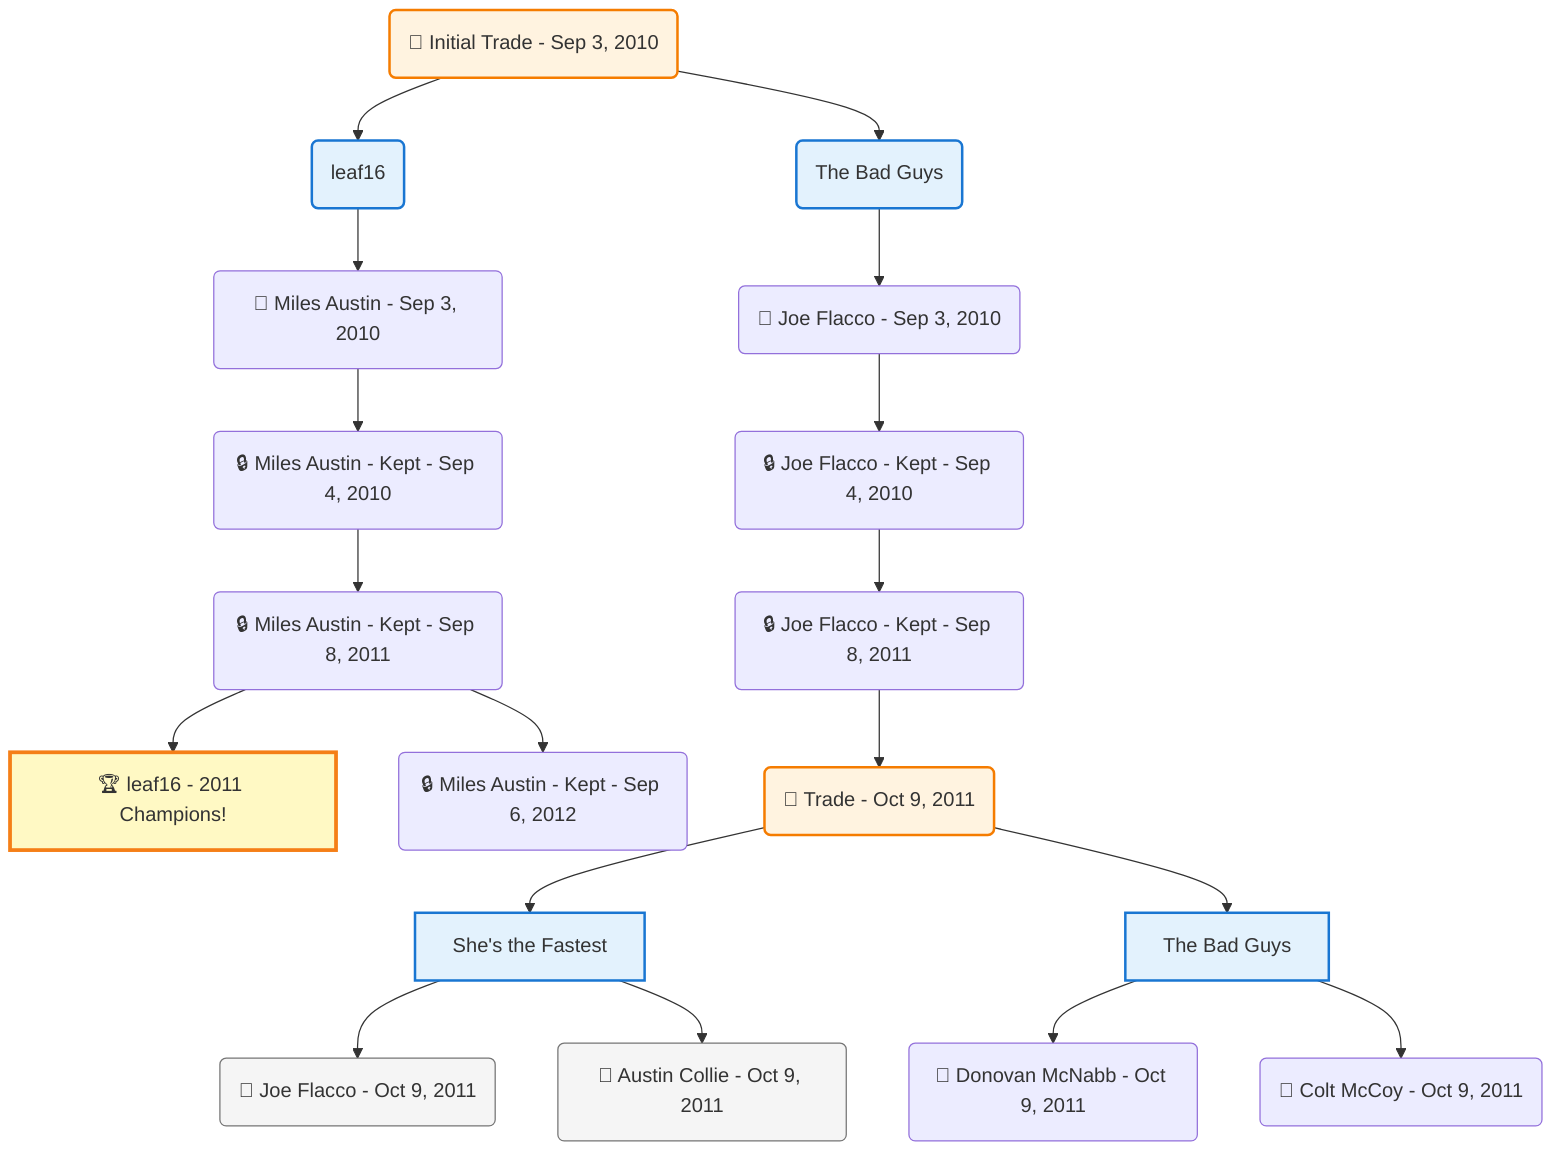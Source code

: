 flowchart TD

    TRADE_MAIN("🔄 Initial Trade - Sep 3, 2010")
    TEAM_1("leaf16")
    TEAM_2("The Bad Guys")
    NODE_05cce13b-a7f3-4088-a054-12d6130266fc("🔄 Miles Austin - Sep 3, 2010")
    NODE_89c784da-ab54-4235-abaa-89c56409dac8("🔒 Miles Austin - Kept - Sep 4, 2010")
    NODE_501803fa-77a9-46b5-93a3-6369a93fdcca("🔒 Miles Austin - Kept - Sep 8, 2011")
    CHAMP_66fb98f4-89a7-45f9-893a-b41d71e6249d_2011["🏆 leaf16 - 2011 Champions!"]
    NODE_8072aa96-9db8-4327-b496-7d8d8e8eb006("🔒 Miles Austin - Kept - Sep 6, 2012")
    NODE_d1396b25-1175-48ec-a7ef-a1cbb763c71e("🔄 Joe Flacco - Sep 3, 2010")
    NODE_84aa083e-9fee-411b-b691-ec8cadd17250("🔒 Joe Flacco - Kept - Sep 4, 2010")
    NODE_58e18be6-44b7-4ffe-9167-1fea40c621f7("🔒 Joe Flacco - Kept - Sep 8, 2011")
    TRADE_bcb4a126-762f-4d19-8fb6-c8ca16556f52_3("🔄 Trade - Oct 9, 2011")
    TEAM_4449259f-64af-44fd-9235-1facc0926234_4["She's the Fastest"]
    NODE_9b7b1421-4047-480b-90ad-2a9db1c3a6cb("🔄 Joe Flacco - Oct 9, 2011")
    NODE_95ddd3ad-2805-48c0-9d53-c9626a495376("🔄 Austin Collie - Oct 9, 2011")
    TEAM_b2220d1a-ff75-4622-9757-09978901110f_5["The Bad Guys"]
    NODE_7b24f0f4-5111-4ea5-b2d1-404d17ddbd4c("🔄 Donovan McNabb - Oct 9, 2011")
    NODE_4cb96c05-3e60-49ce-a9e0-43ed5f14986e("🔄 Colt McCoy - Oct 9, 2011")

    TRADE_MAIN --> TEAM_1
    TRADE_MAIN --> TEAM_2
    TEAM_1 --> NODE_05cce13b-a7f3-4088-a054-12d6130266fc
    NODE_05cce13b-a7f3-4088-a054-12d6130266fc --> NODE_89c784da-ab54-4235-abaa-89c56409dac8
    NODE_89c784da-ab54-4235-abaa-89c56409dac8 --> NODE_501803fa-77a9-46b5-93a3-6369a93fdcca
    NODE_501803fa-77a9-46b5-93a3-6369a93fdcca --> CHAMP_66fb98f4-89a7-45f9-893a-b41d71e6249d_2011
    NODE_501803fa-77a9-46b5-93a3-6369a93fdcca --> NODE_8072aa96-9db8-4327-b496-7d8d8e8eb006
    TEAM_2 --> NODE_d1396b25-1175-48ec-a7ef-a1cbb763c71e
    NODE_d1396b25-1175-48ec-a7ef-a1cbb763c71e --> NODE_84aa083e-9fee-411b-b691-ec8cadd17250
    NODE_84aa083e-9fee-411b-b691-ec8cadd17250 --> NODE_58e18be6-44b7-4ffe-9167-1fea40c621f7
    NODE_58e18be6-44b7-4ffe-9167-1fea40c621f7 --> TRADE_bcb4a126-762f-4d19-8fb6-c8ca16556f52_3
    TRADE_bcb4a126-762f-4d19-8fb6-c8ca16556f52_3 --> TEAM_4449259f-64af-44fd-9235-1facc0926234_4
    TEAM_4449259f-64af-44fd-9235-1facc0926234_4 --> NODE_9b7b1421-4047-480b-90ad-2a9db1c3a6cb
    TEAM_4449259f-64af-44fd-9235-1facc0926234_4 --> NODE_95ddd3ad-2805-48c0-9d53-c9626a495376
    TRADE_bcb4a126-762f-4d19-8fb6-c8ca16556f52_3 --> TEAM_b2220d1a-ff75-4622-9757-09978901110f_5
    TEAM_b2220d1a-ff75-4622-9757-09978901110f_5 --> NODE_7b24f0f4-5111-4ea5-b2d1-404d17ddbd4c
    TEAM_b2220d1a-ff75-4622-9757-09978901110f_5 --> NODE_4cb96c05-3e60-49ce-a9e0-43ed5f14986e

    %% Node styling
    classDef teamNode fill:#e3f2fd,stroke:#1976d2,stroke-width:2px
    classDef tradeNode fill:#fff3e0,stroke:#f57c00,stroke-width:2px
    classDef playerNode fill:#f3e5f5,stroke:#7b1fa2,stroke-width:1px
    classDef nonRootPlayerNode fill:#f5f5f5,stroke:#757575,stroke-width:1px
    classDef endNode fill:#ffebee,stroke:#c62828,stroke-width:2px
    classDef waiverNode fill:#e8f5e8,stroke:#388e3c,stroke-width:2px
    classDef championshipNode fill:#fff9c4,stroke:#f57f17,stroke-width:3px

    class TEAM_1,TEAM_2,TEAM_4449259f-64af-44fd-9235-1facc0926234_4,TEAM_b2220d1a-ff75-4622-9757-09978901110f_5 teamNode
    class CHAMP_66fb98f4-89a7-45f9-893a-b41d71e6249d_2011 championshipNode
    class NODE_9b7b1421-4047-480b-90ad-2a9db1c3a6cb,NODE_95ddd3ad-2805-48c0-9d53-c9626a495376 nonRootPlayerNode
    class TRADE_MAIN,TRADE_bcb4a126-762f-4d19-8fb6-c8ca16556f52_3 tradeNode